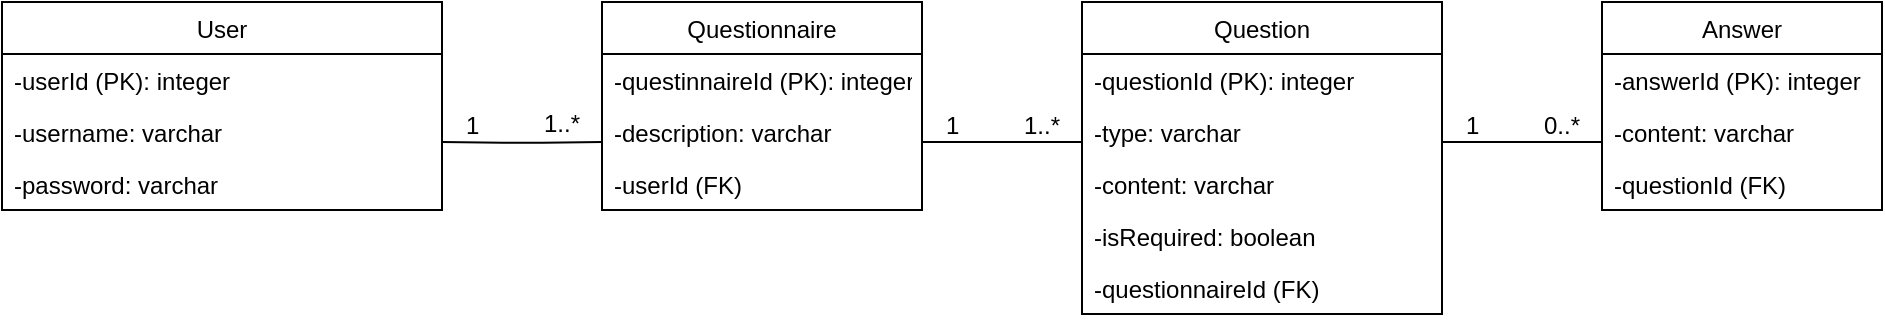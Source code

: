 <mxfile version="13.0.3" type="device"><diagram id="slWQvlrXNHQrbF5iOG3t" name="Page-1"><mxGraphModel dx="951" dy="860" grid="1" gridSize="10" guides="1" tooltips="1" connect="1" arrows="1" fold="1" page="1" pageScale="1" pageWidth="1169" pageHeight="827" math="0" shadow="0"><root><mxCell id="0"/><mxCell id="1" parent="0"/><mxCell id="EDBI-Jvl9EPdemdqw7h8-5" value="Questionnaire" style="swimlane;fontStyle=0;childLayout=stackLayout;horizontal=1;startSize=26;fillColor=none;horizontalStack=0;resizeParent=1;resizeParentMax=0;resizeLast=0;collapsible=1;marginBottom=0;" parent="1" vertex="1"><mxGeometry x="320" y="40" width="160" height="104" as="geometry"/></mxCell><mxCell id="EDBI-Jvl9EPdemdqw7h8-6" value="-questinnaireId (PK): integer" style="text;strokeColor=none;fillColor=none;align=left;verticalAlign=top;spacingLeft=4;spacingRight=4;overflow=hidden;rotatable=0;points=[[0,0.5],[1,0.5]];portConstraint=eastwest;" parent="EDBI-Jvl9EPdemdqw7h8-5" vertex="1"><mxGeometry y="26" width="160" height="26" as="geometry"/></mxCell><mxCell id="EDBI-Jvl9EPdemdqw7h8-7" value="-description: varchar" style="text;strokeColor=none;fillColor=none;align=left;verticalAlign=top;spacingLeft=4;spacingRight=4;overflow=hidden;rotatable=0;points=[[0,0.5],[1,0.5]];portConstraint=eastwest;" parent="EDBI-Jvl9EPdemdqw7h8-5" vertex="1"><mxGeometry y="52" width="160" height="26" as="geometry"/></mxCell><mxCell id="EDBI-Jvl9EPdemdqw7h8-10" value="-userId (FK)" style="text;strokeColor=none;fillColor=none;align=left;verticalAlign=top;spacingLeft=4;spacingRight=4;overflow=hidden;rotatable=0;points=[[0,0.5],[1,0.5]];portConstraint=eastwest;" parent="EDBI-Jvl9EPdemdqw7h8-5" vertex="1"><mxGeometry y="78" width="160" height="26" as="geometry"/></mxCell><mxCell id="EDBI-Jvl9EPdemdqw7h8-1" value="User" style="swimlane;fontStyle=0;childLayout=stackLayout;horizontal=1;startSize=26;fillColor=none;horizontalStack=0;resizeParent=1;resizeParentMax=0;resizeLast=0;collapsible=1;marginBottom=0;" parent="1" vertex="1"><mxGeometry x="20" y="40" width="220" height="104" as="geometry"/></mxCell><mxCell id="EDBI-Jvl9EPdemdqw7h8-2" value="-userId (PK): integer" style="text;strokeColor=none;fillColor=none;align=left;verticalAlign=top;spacingLeft=4;spacingRight=4;overflow=hidden;rotatable=0;points=[[0,0.5],[1,0.5]];portConstraint=eastwest;" parent="EDBI-Jvl9EPdemdqw7h8-1" vertex="1"><mxGeometry y="26" width="220" height="26" as="geometry"/></mxCell><mxCell id="EDBI-Jvl9EPdemdqw7h8-3" value="-username: varchar" style="text;strokeColor=none;fillColor=none;align=left;verticalAlign=top;spacingLeft=4;spacingRight=4;overflow=hidden;rotatable=0;points=[[0,0.5],[1,0.5]];portConstraint=eastwest;" parent="EDBI-Jvl9EPdemdqw7h8-1" vertex="1"><mxGeometry y="52" width="220" height="26" as="geometry"/></mxCell><mxCell id="EDBI-Jvl9EPdemdqw7h8-4" value="-password: varchar" style="text;strokeColor=none;fillColor=none;align=left;verticalAlign=top;spacingLeft=4;spacingRight=4;overflow=hidden;rotatable=0;points=[[0,0.5],[1,0.5]];portConstraint=eastwest;" parent="EDBI-Jvl9EPdemdqw7h8-1" vertex="1"><mxGeometry y="78" width="220" height="26" as="geometry"/></mxCell><mxCell id="EDBI-Jvl9EPdemdqw7h8-11" value="Question" style="swimlane;fontStyle=0;childLayout=stackLayout;horizontal=1;startSize=26;fillColor=none;horizontalStack=0;resizeParent=1;resizeParentMax=0;resizeLast=0;collapsible=1;marginBottom=0;" parent="1" vertex="1"><mxGeometry x="560" y="40" width="180" height="156" as="geometry"/></mxCell><mxCell id="EDBI-Jvl9EPdemdqw7h8-12" value="-questionId (PK): integer" style="text;strokeColor=none;fillColor=none;align=left;verticalAlign=top;spacingLeft=4;spacingRight=4;overflow=hidden;rotatable=0;points=[[0,0.5],[1,0.5]];portConstraint=eastwest;" parent="EDBI-Jvl9EPdemdqw7h8-11" vertex="1"><mxGeometry y="26" width="180" height="26" as="geometry"/></mxCell><mxCell id="EDBI-Jvl9EPdemdqw7h8-13" value="-type: varchar" style="text;strokeColor=none;fillColor=none;align=left;verticalAlign=top;spacingLeft=4;spacingRight=4;overflow=hidden;rotatable=0;points=[[0,0.5],[1,0.5]];portConstraint=eastwest;" parent="EDBI-Jvl9EPdemdqw7h8-11" vertex="1"><mxGeometry y="52" width="180" height="26" as="geometry"/></mxCell><mxCell id="EDBI-Jvl9EPdemdqw7h8-14" value="-content: varchar" style="text;strokeColor=none;fillColor=none;align=left;verticalAlign=top;spacingLeft=4;spacingRight=4;overflow=hidden;rotatable=0;points=[[0,0.5],[1,0.5]];portConstraint=eastwest;" parent="EDBI-Jvl9EPdemdqw7h8-11" vertex="1"><mxGeometry y="78" width="180" height="26" as="geometry"/></mxCell><mxCell id="EDBI-Jvl9EPdemdqw7h8-15" value="-isRequired: boolean" style="text;strokeColor=none;fillColor=none;align=left;verticalAlign=top;spacingLeft=4;spacingRight=4;overflow=hidden;rotatable=0;points=[[0,0.5],[1,0.5]];portConstraint=eastwest;" parent="EDBI-Jvl9EPdemdqw7h8-11" vertex="1"><mxGeometry y="104" width="180" height="26" as="geometry"/></mxCell><mxCell id="EDBI-Jvl9EPdemdqw7h8-16" value="-questionnaireId (FK)" style="text;strokeColor=none;fillColor=none;align=left;verticalAlign=top;spacingLeft=4;spacingRight=4;overflow=hidden;rotatable=0;points=[[0,0.5],[1,0.5]];portConstraint=eastwest;" parent="EDBI-Jvl9EPdemdqw7h8-11" vertex="1"><mxGeometry y="130" width="180" height="26" as="geometry"/></mxCell><mxCell id="EDBI-Jvl9EPdemdqw7h8-17" value="Answer" style="swimlane;fontStyle=0;childLayout=stackLayout;horizontal=1;startSize=26;fillColor=none;horizontalStack=0;resizeParent=1;resizeParentMax=0;resizeLast=0;collapsible=1;marginBottom=0;" parent="1" vertex="1"><mxGeometry x="820" y="40" width="140" height="104" as="geometry"/></mxCell><mxCell id="EDBI-Jvl9EPdemdqw7h8-18" value="-answerId (PK): integer" style="text;strokeColor=none;fillColor=none;align=left;verticalAlign=top;spacingLeft=4;spacingRight=4;overflow=hidden;rotatable=0;points=[[0,0.5],[1,0.5]];portConstraint=eastwest;" parent="EDBI-Jvl9EPdemdqw7h8-17" vertex="1"><mxGeometry y="26" width="140" height="26" as="geometry"/></mxCell><mxCell id="EDBI-Jvl9EPdemdqw7h8-19" value="-content: varchar" style="text;strokeColor=none;fillColor=none;align=left;verticalAlign=top;spacingLeft=4;spacingRight=4;overflow=hidden;rotatable=0;points=[[0,0.5],[1,0.5]];portConstraint=eastwest;" parent="EDBI-Jvl9EPdemdqw7h8-17" vertex="1"><mxGeometry y="52" width="140" height="26" as="geometry"/></mxCell><mxCell id="EDBI-Jvl9EPdemdqw7h8-20" value="-questionId (FK)" style="text;strokeColor=none;fillColor=none;align=left;verticalAlign=top;spacingLeft=4;spacingRight=4;overflow=hidden;rotatable=0;points=[[0,0.5],[1,0.5]];portConstraint=eastwest;" parent="EDBI-Jvl9EPdemdqw7h8-17" vertex="1"><mxGeometry y="78" width="140" height="26" as="geometry"/></mxCell><mxCell id="izktMNeSEVcG2iFTmj3F-12" value="" style="endArrow=none;html=1;edgeStyle=orthogonalEdgeStyle;entryX=0;entryY=0.692;entryDx=0;entryDy=0;entryPerimeter=0;" edge="1" parent="1" target="EDBI-Jvl9EPdemdqw7h8-7"><mxGeometry relative="1" as="geometry"><mxPoint x="240" y="110" as="sourcePoint"/><mxPoint x="310" y="110" as="targetPoint"/></mxGeometry></mxCell><mxCell id="izktMNeSEVcG2iFTmj3F-13" value="&lt;font style=&quot;font-size: 12px&quot;&gt;1&lt;/font&gt;" style="resizable=0;html=1;align=left;verticalAlign=bottom;labelBackgroundColor=#ffffff;fontSize=10;" connectable="0" vertex="1" parent="izktMNeSEVcG2iFTmj3F-12"><mxGeometry x="-1" relative="1" as="geometry"><mxPoint x="10" as="offset"/></mxGeometry></mxCell><mxCell id="izktMNeSEVcG2iFTmj3F-14" value="&lt;font style=&quot;font-size: 12px&quot;&gt;1..*&lt;/font&gt;" style="resizable=0;html=1;align=right;verticalAlign=bottom;labelBackgroundColor=#ffffff;fontSize=10;" connectable="0" vertex="1" parent="izktMNeSEVcG2iFTmj3F-12"><mxGeometry x="1" relative="1" as="geometry"><mxPoint x="-10" as="offset"/></mxGeometry></mxCell><mxCell id="izktMNeSEVcG2iFTmj3F-15" value="" style="endArrow=none;html=1;edgeStyle=orthogonalEdgeStyle;entryX=0;entryY=0.692;entryDx=0;entryDy=0;entryPerimeter=0;" edge="1" parent="1"><mxGeometry relative="1" as="geometry"><mxPoint x="480" y="110.01" as="sourcePoint"/><mxPoint x="560" y="110.002" as="targetPoint"/></mxGeometry></mxCell><mxCell id="izktMNeSEVcG2iFTmj3F-16" value="&lt;font style=&quot;font-size: 12px&quot;&gt;1&lt;/font&gt;" style="resizable=0;html=1;align=left;verticalAlign=bottom;labelBackgroundColor=#ffffff;fontSize=10;" connectable="0" vertex="1" parent="izktMNeSEVcG2iFTmj3F-15"><mxGeometry x="-1" relative="1" as="geometry"><mxPoint x="10" as="offset"/></mxGeometry></mxCell><mxCell id="izktMNeSEVcG2iFTmj3F-17" value="&lt;font style=&quot;font-size: 12px&quot;&gt;1..*&lt;/font&gt;" style="resizable=0;html=1;align=right;verticalAlign=bottom;labelBackgroundColor=#ffffff;fontSize=10;" connectable="0" vertex="1" parent="izktMNeSEVcG2iFTmj3F-15"><mxGeometry x="1" relative="1" as="geometry"><mxPoint x="-10" as="offset"/></mxGeometry></mxCell><mxCell id="izktMNeSEVcG2iFTmj3F-19" value="" style="endArrow=none;html=1;edgeStyle=orthogonalEdgeStyle;entryX=0;entryY=0.692;entryDx=0;entryDy=0;entryPerimeter=0;" edge="1" parent="1"><mxGeometry relative="1" as="geometry"><mxPoint x="740" y="110.01" as="sourcePoint"/><mxPoint x="820" y="110.002" as="targetPoint"/></mxGeometry></mxCell><mxCell id="izktMNeSEVcG2iFTmj3F-20" value="&lt;font style=&quot;font-size: 12px&quot;&gt;1&lt;/font&gt;" style="resizable=0;html=1;align=left;verticalAlign=bottom;labelBackgroundColor=#ffffff;fontSize=10;" connectable="0" vertex="1" parent="izktMNeSEVcG2iFTmj3F-19"><mxGeometry x="-1" relative="1" as="geometry"><mxPoint x="10" as="offset"/></mxGeometry></mxCell><mxCell id="izktMNeSEVcG2iFTmj3F-21" value="&lt;font style=&quot;font-size: 12px&quot;&gt;0..*&lt;/font&gt;" style="resizable=0;html=1;align=right;verticalAlign=bottom;labelBackgroundColor=#ffffff;fontSize=10;" connectable="0" vertex="1" parent="izktMNeSEVcG2iFTmj3F-19"><mxGeometry x="1" relative="1" as="geometry"><mxPoint x="-10" as="offset"/></mxGeometry></mxCell></root></mxGraphModel></diagram></mxfile>